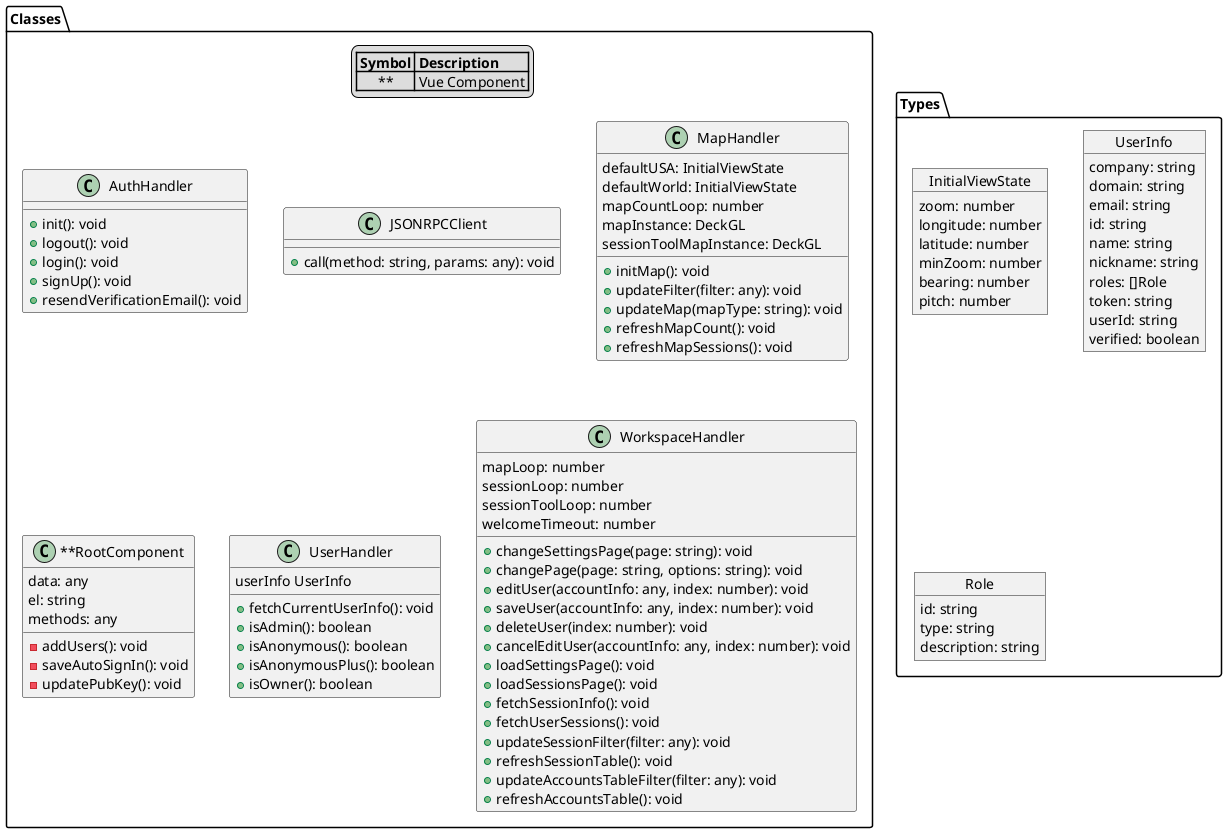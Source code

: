 @startuml Entities

package Classes{
    class AuthHandler {
        +init(): void
        +logout(): void
        +login(): void
        +signUp(): void
        +resendVerificationEmail(): void
    }

    class JSONRPCClient {
        +call(method: string, params: any): void
    }

    class MapHandler {
        defaultUSA: InitialViewState
        defaultWorld: InitialViewState
        mapCountLoop: number
        mapInstance: DeckGL
        sessionToolMapInstance: DeckGL
        +initMap(): void
        +updateFilter(filter: any): void
        +updateMap(mapType: string): void
        +refreshMapCount(): void
        +refreshMapSessions(): void
    }

    class **RootComponent {
        data: any
        el: string
        methods: any
        -addUsers(): void
        -saveAutoSignIn(): void
        -updatePubKey(): void
    }

    class UserHandler {
        userInfo UserInfo
        +fetchCurrentUserInfo(): void
        +isAdmin(): boolean
        +isAnonymous(): boolean
        +isAnonymousPlus(): boolean
        +isOwner(): boolean
    }

    class WorkspaceHandler {
        mapLoop: number
        sessionLoop: number
        sessionToolLoop: number
        welcomeTimeout: number
        +changeSettingsPage(page: string): void
        +changePage(page: string, options: string): void
        +editUser(accountInfo: any, index: number): void
        +saveUser(accountInfo: any, index: number): void
        +deleteUser(index: number): void
        +cancelEditUser(accountInfo: any, index: number): void
        +loadSettingsPage(): void
        +loadSessionsPage(): void
        +fetchSessionInfo(): void
        +fetchUserSessions(): void
        +updateSessionFilter(filter: any): void
        +refreshSessionTable(): void
        +updateAccountsTableFilter(filter: any): void
        +refreshAccountsTable(): void
    }

    legend
        |= Symbol |= Description |
        |      ** | Vue Component |
    endlegend
}

package Types {
    object InitialViewState {
        zoom: number
        longitude: number
        latitude: number
        minZoom: number
        bearing: number
        pitch: number
    }

    object UserInfo {
        company: string
        domain: string
        email: string
        id: string
        name: string
        nickname: string
        roles: []Role
        token: string
        userId: string
        verified: boolean
    }

    object Role {
        id: string
        type: string
        description: string
    }
}

@enduml

